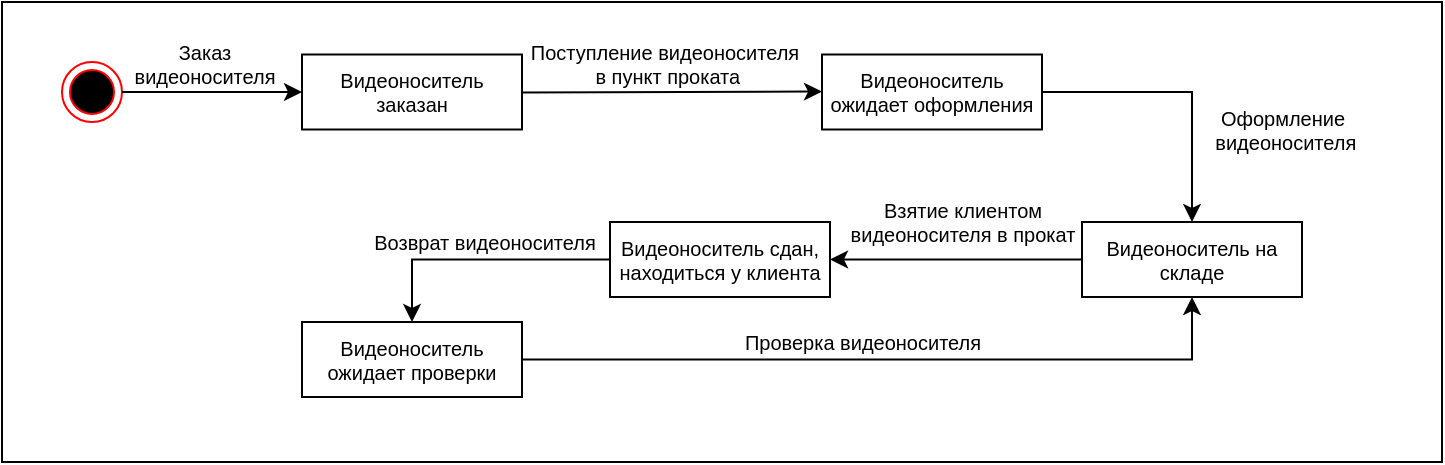 <mxfile version="20.7.3" type="device"><diagram id="V5w5n7LXf-ieEfS3QJXu" name="Page-1"><mxGraphModel dx="1206" dy="706" grid="1" gridSize="10" guides="1" tooltips="1" connect="1" arrows="1" fold="1" page="1" pageScale="1" pageWidth="827" pageHeight="1169" math="0" shadow="0"><root><mxCell id="0"/><mxCell id="1" parent="0"/><mxCell id="nPTFKyo2ekU2HJORLAqZ-113" value="" style="rounded=0;whiteSpace=wrap;html=1;strokeColor=default;fontSize=10;fillColor=default;" vertex="1" parent="1"><mxGeometry width="720" height="230" as="geometry"/></mxCell><mxCell id="nPTFKyo2ekU2HJORLAqZ-95" value="" style="ellipse;html=1;shape=endState;fillColor=#000000;strokeColor=#ff0000;fontSize=10;" vertex="1" parent="1"><mxGeometry x="30" y="30" width="30" height="30" as="geometry"/></mxCell><mxCell id="nPTFKyo2ekU2HJORLAqZ-96" value="" style="endArrow=classic;html=1;rounded=0;fontSize=10;" edge="1" parent="1" source="nPTFKyo2ekU2HJORLAqZ-95"><mxGeometry width="50" height="50" relative="1" as="geometry"><mxPoint x="450" y="380" as="sourcePoint"/><mxPoint x="150" y="45" as="targetPoint"/></mxGeometry></mxCell><mxCell id="nPTFKyo2ekU2HJORLAqZ-97" value="Заказ &lt;br&gt;видеоносителя" style="edgeLabel;html=1;align=center;verticalAlign=middle;resizable=0;points=[];fontSize=10;" vertex="1" connectable="0" parent="nPTFKyo2ekU2HJORLAqZ-96"><mxGeometry x="-0.275" relative="1" as="geometry"><mxPoint x="8" y="-14" as="offset"/></mxGeometry></mxCell><mxCell id="nPTFKyo2ekU2HJORLAqZ-98" value="Видеоноситель заказан" style="rounded=0;whiteSpace=wrap;html=1;strokeColor=default;fontSize=10;fillColor=default;" vertex="1" parent="1"><mxGeometry x="150" y="26.25" width="110" height="37.5" as="geometry"/></mxCell><mxCell id="nPTFKyo2ekU2HJORLAqZ-99" value="" style="endArrow=classic;html=1;rounded=0;fontSize=10;" edge="1" parent="1"><mxGeometry width="50" height="50" relative="1" as="geometry"><mxPoint x="260.0" y="45.22" as="sourcePoint"/><mxPoint x="410" y="44.79" as="targetPoint"/></mxGeometry></mxCell><mxCell id="nPTFKyo2ekU2HJORLAqZ-100" value="Поступление видеоносителя&lt;br&gt;&amp;nbsp;в пункт проката" style="edgeLabel;html=1;align=center;verticalAlign=middle;resizable=0;points=[];fontSize=10;" vertex="1" connectable="0" parent="nPTFKyo2ekU2HJORLAqZ-99"><mxGeometry x="-0.275" relative="1" as="geometry"><mxPoint x="16" y="-14" as="offset"/></mxGeometry></mxCell><mxCell id="nPTFKyo2ekU2HJORLAqZ-103" style="edgeStyle=orthogonalEdgeStyle;rounded=0;orthogonalLoop=1;jettySize=auto;html=1;entryX=0.5;entryY=0;entryDx=0;entryDy=0;fontSize=10;" edge="1" parent="1" source="nPTFKyo2ekU2HJORLAqZ-101" target="nPTFKyo2ekU2HJORLAqZ-102"><mxGeometry relative="1" as="geometry"/></mxCell><mxCell id="nPTFKyo2ekU2HJORLAqZ-104" value="Оформление&lt;br&gt;&amp;nbsp;видеоносителя" style="edgeLabel;html=1;align=center;verticalAlign=middle;resizable=0;points=[];fontSize=10;" vertex="1" connectable="0" parent="nPTFKyo2ekU2HJORLAqZ-103"><mxGeometry x="0.239" relative="1" as="geometry"><mxPoint x="45" y="7" as="offset"/></mxGeometry></mxCell><mxCell id="nPTFKyo2ekU2HJORLAqZ-101" value="Видеоноситель ожидает оформления" style="rounded=0;whiteSpace=wrap;html=1;strokeColor=default;fontSize=10;fillColor=default;" vertex="1" parent="1"><mxGeometry x="410" y="26.25" width="110" height="37.5" as="geometry"/></mxCell><mxCell id="nPTFKyo2ekU2HJORLAqZ-106" style="edgeStyle=orthogonalEdgeStyle;rounded=0;orthogonalLoop=1;jettySize=auto;html=1;entryX=1;entryY=0.5;entryDx=0;entryDy=0;fontSize=10;" edge="1" parent="1" source="nPTFKyo2ekU2HJORLAqZ-102" target="nPTFKyo2ekU2HJORLAqZ-105"><mxGeometry relative="1" as="geometry"/></mxCell><mxCell id="nPTFKyo2ekU2HJORLAqZ-107" value="Взятие клиентом &lt;br&gt;видеоносителя в прокат" style="edgeLabel;html=1;align=center;verticalAlign=middle;resizable=0;points=[];fontSize=10;" vertex="1" connectable="0" parent="nPTFKyo2ekU2HJORLAqZ-106"><mxGeometry x="0.321" y="-1" relative="1" as="geometry"><mxPoint x="23" y="-18" as="offset"/></mxGeometry></mxCell><mxCell id="nPTFKyo2ekU2HJORLAqZ-102" value="Видеоноситель на складе" style="rounded=0;whiteSpace=wrap;html=1;strokeColor=default;fontSize=10;fillColor=default;" vertex="1" parent="1"><mxGeometry x="540" y="110" width="110" height="37.5" as="geometry"/></mxCell><mxCell id="nPTFKyo2ekU2HJORLAqZ-109" style="edgeStyle=orthogonalEdgeStyle;rounded=0;orthogonalLoop=1;jettySize=auto;html=1;entryX=0.5;entryY=0;entryDx=0;entryDy=0;fontSize=10;" edge="1" parent="1" source="nPTFKyo2ekU2HJORLAqZ-105" target="nPTFKyo2ekU2HJORLAqZ-108"><mxGeometry relative="1" as="geometry"/></mxCell><mxCell id="nPTFKyo2ekU2HJORLAqZ-110" value="Возврат видеоносителя" style="edgeLabel;html=1;align=center;verticalAlign=middle;resizable=0;points=[];fontSize=10;" vertex="1" connectable="0" parent="nPTFKyo2ekU2HJORLAqZ-109"><mxGeometry x="0.096" y="-1" relative="1" as="geometry"><mxPoint x="8" y="-8" as="offset"/></mxGeometry></mxCell><mxCell id="nPTFKyo2ekU2HJORLAqZ-105" value="Видеоноситель сдан, находиться у клиента" style="rounded=0;whiteSpace=wrap;html=1;strokeColor=default;fontSize=10;fillColor=default;" vertex="1" parent="1"><mxGeometry x="304" y="110" width="110" height="37.5" as="geometry"/></mxCell><mxCell id="nPTFKyo2ekU2HJORLAqZ-111" style="edgeStyle=orthogonalEdgeStyle;rounded=0;orthogonalLoop=1;jettySize=auto;html=1;entryX=0.5;entryY=1;entryDx=0;entryDy=0;fontSize=10;" edge="1" parent="1" source="nPTFKyo2ekU2HJORLAqZ-108" target="nPTFKyo2ekU2HJORLAqZ-102"><mxGeometry relative="1" as="geometry"/></mxCell><mxCell id="nPTFKyo2ekU2HJORLAqZ-112" value="Проверка видеоносителя" style="edgeLabel;html=1;align=center;verticalAlign=middle;resizable=0;points=[];fontSize=10;" vertex="1" connectable="0" parent="nPTFKyo2ekU2HJORLAqZ-111"><mxGeometry x="0.202" y="-1" relative="1" as="geometry"><mxPoint x="-50" y="-10" as="offset"/></mxGeometry></mxCell><mxCell id="nPTFKyo2ekU2HJORLAqZ-108" value="Видеоноситель ожидает проверки" style="rounded=0;whiteSpace=wrap;html=1;strokeColor=default;fontSize=10;fillColor=default;" vertex="1" parent="1"><mxGeometry x="150" y="160" width="110" height="37.5" as="geometry"/></mxCell></root></mxGraphModel></diagram></mxfile>